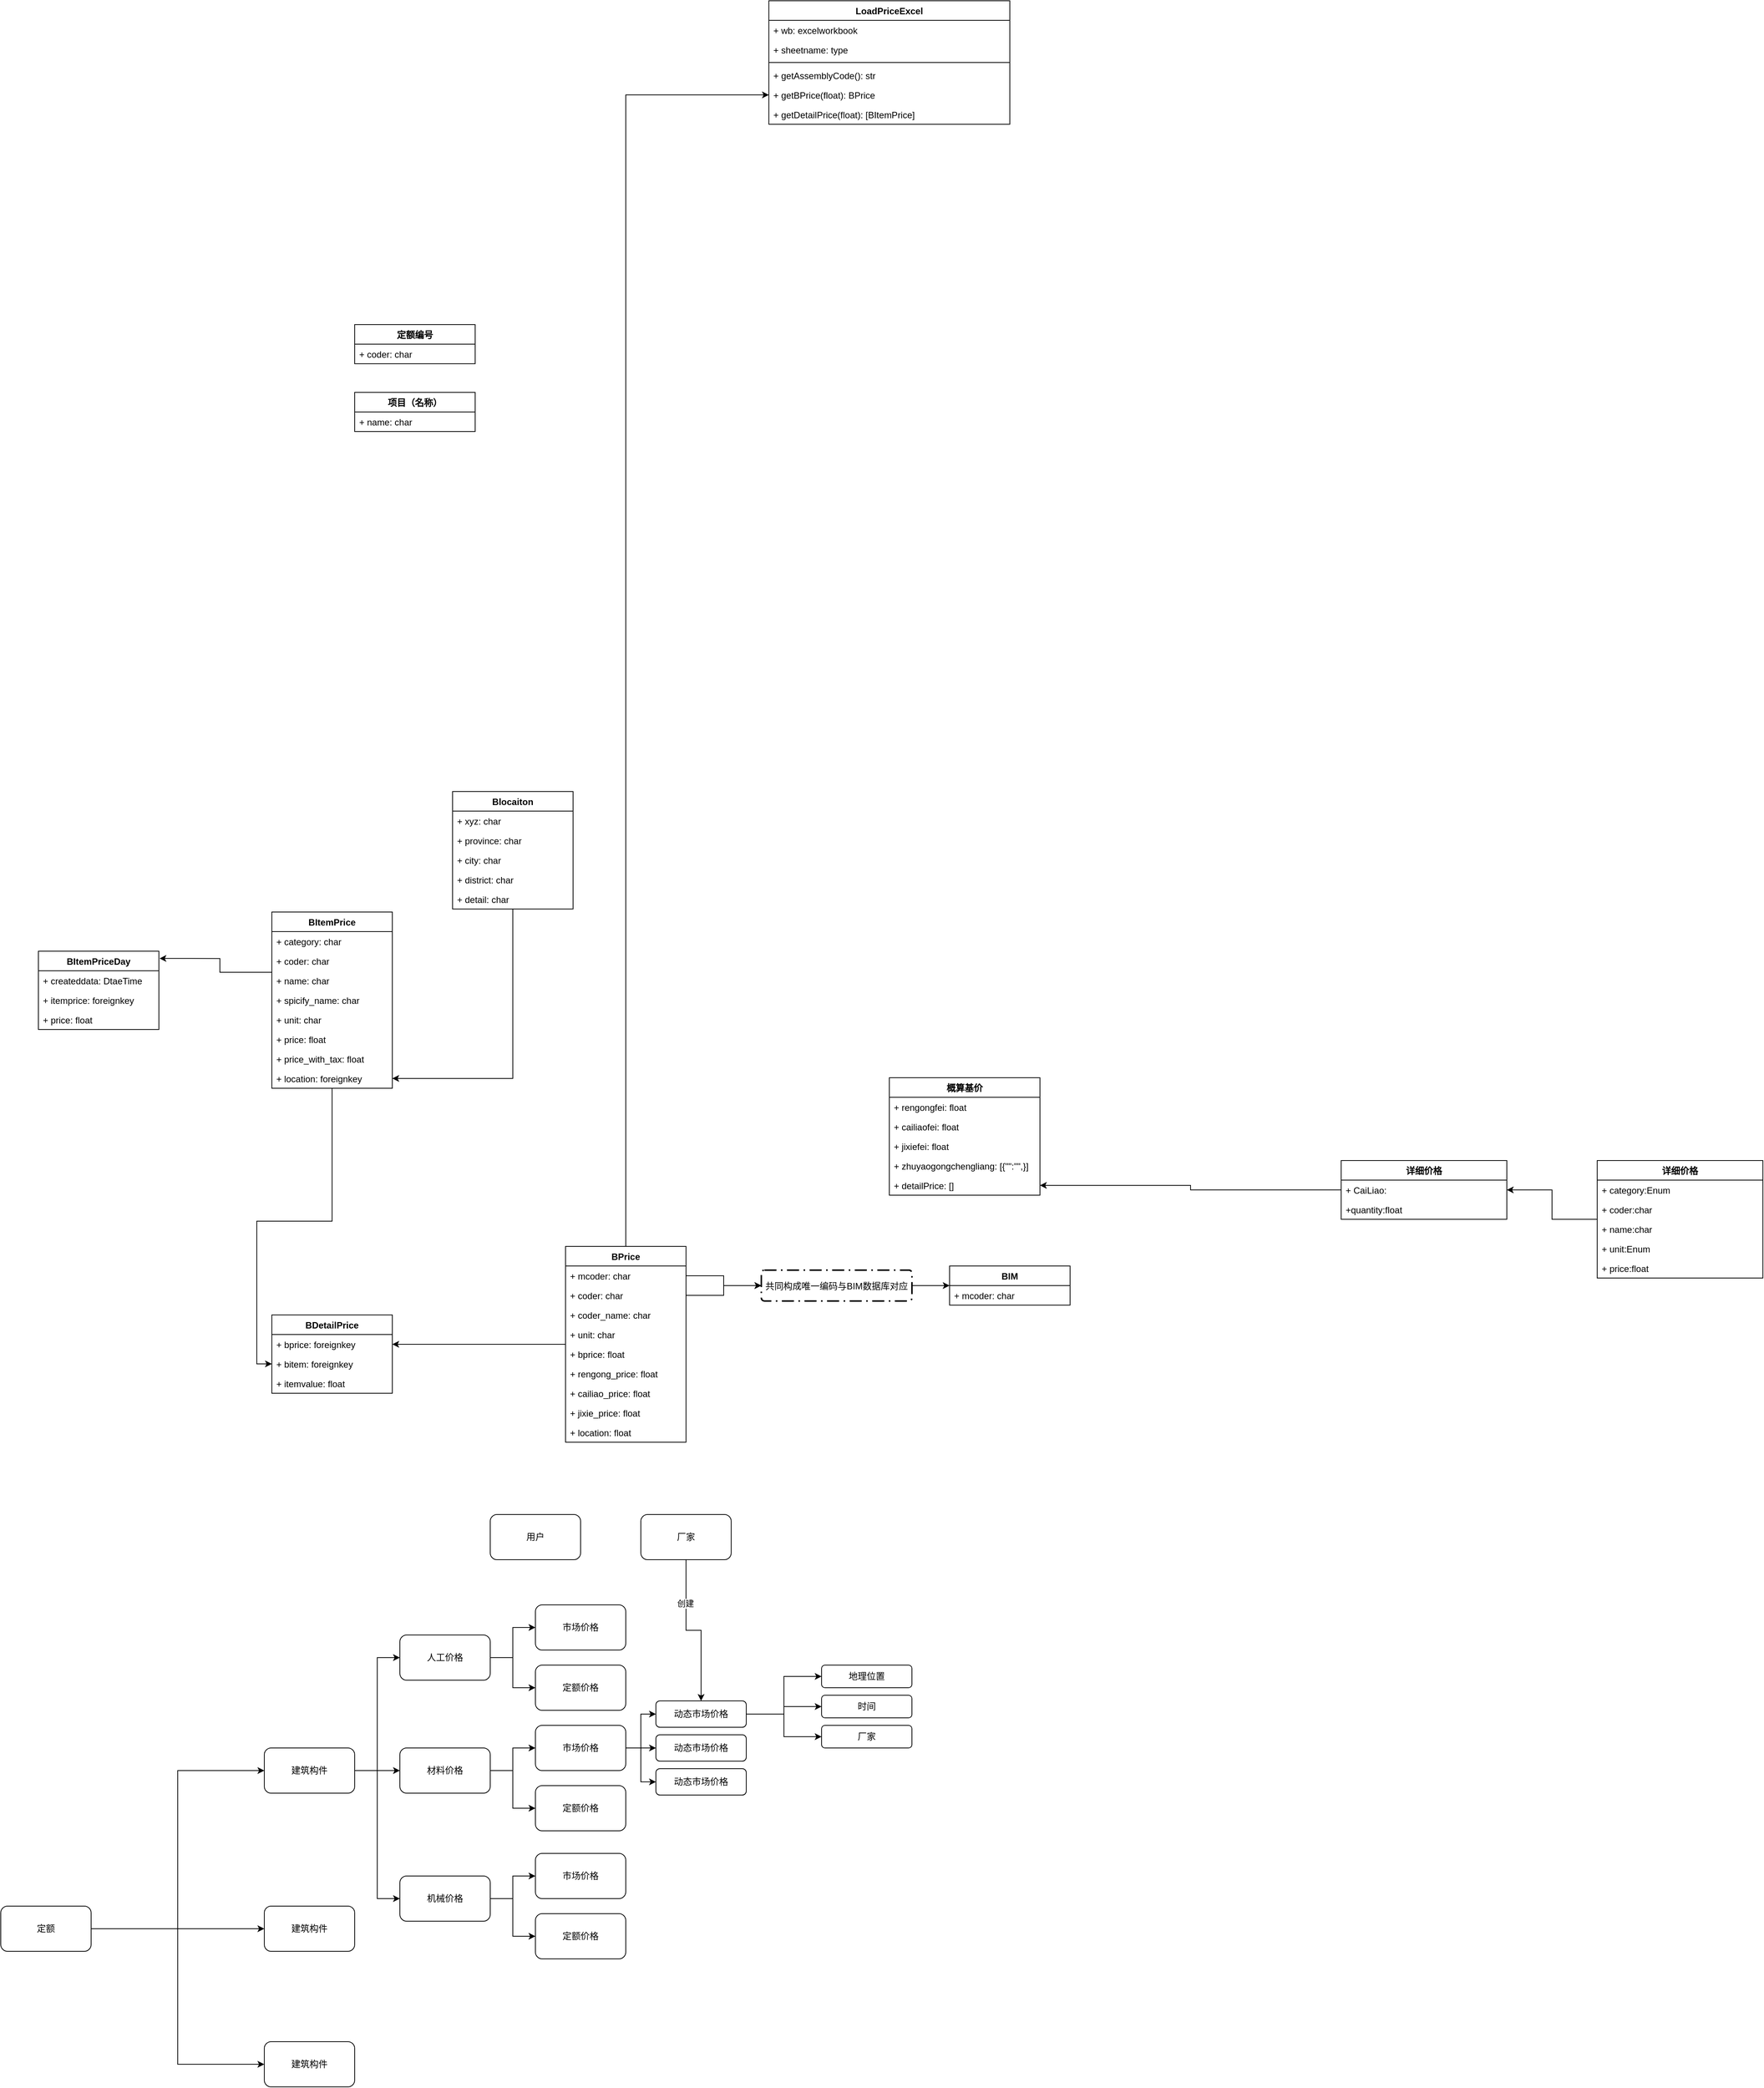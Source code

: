 <mxfile version="14.0.1" type="github">
  <diagram id="WTNj_Hdq__7ke6nhJa1Y" name="Page-1">
    <mxGraphModel dx="2489" dy="1963" grid="1" gridSize="10" guides="1" tooltips="1" connect="1" arrows="1" fold="1" page="1" pageScale="1" pageWidth="827" pageHeight="1169" math="0" shadow="0">
      <root>
        <mxCell id="0" />
        <mxCell id="1" parent="0" />
        <mxCell id="Dp4xrp-Sg3KwqESMtG_m-33" style="edgeStyle=orthogonalEdgeStyle;rounded=0;orthogonalLoop=1;jettySize=auto;html=1;" parent="1" source="Dp4xrp-Sg3KwqESMtG_m-1" target="Dp4xrp-Sg3KwqESMtG_m-27" edge="1">
          <mxGeometry relative="1" as="geometry" />
        </mxCell>
        <mxCell id="Dp4xrp-Sg3KwqESMtG_m-1" value="Blocaiton" style="swimlane;fontStyle=1;align=center;verticalAlign=top;childLayout=stackLayout;horizontal=1;startSize=26;horizontalStack=0;resizeParent=1;resizeParentMax=0;resizeLast=0;collapsible=1;marginBottom=0;" parent="1" vertex="1">
          <mxGeometry x="290" y="320" width="160" height="156" as="geometry" />
        </mxCell>
        <mxCell id="Dp4xrp-Sg3KwqESMtG_m-2" value="+ xyz: char" style="text;strokeColor=none;fillColor=none;align=left;verticalAlign=top;spacingLeft=4;spacingRight=4;overflow=hidden;rotatable=0;points=[[0,0.5],[1,0.5]];portConstraint=eastwest;" parent="Dp4xrp-Sg3KwqESMtG_m-1" vertex="1">
          <mxGeometry y="26" width="160" height="26" as="geometry" />
        </mxCell>
        <mxCell id="Dp4xrp-Sg3KwqESMtG_m-46" value="+ province: char" style="text;strokeColor=none;fillColor=none;align=left;verticalAlign=top;spacingLeft=4;spacingRight=4;overflow=hidden;rotatable=0;points=[[0,0.5],[1,0.5]];portConstraint=eastwest;" parent="Dp4xrp-Sg3KwqESMtG_m-1" vertex="1">
          <mxGeometry y="52" width="160" height="26" as="geometry" />
        </mxCell>
        <mxCell id="Dp4xrp-Sg3KwqESMtG_m-47" value="+ city: char" style="text;strokeColor=none;fillColor=none;align=left;verticalAlign=top;spacingLeft=4;spacingRight=4;overflow=hidden;rotatable=0;points=[[0,0.5],[1,0.5]];portConstraint=eastwest;" parent="Dp4xrp-Sg3KwqESMtG_m-1" vertex="1">
          <mxGeometry y="78" width="160" height="26" as="geometry" />
        </mxCell>
        <mxCell id="Dp4xrp-Sg3KwqESMtG_m-48" value="+ district: char" style="text;strokeColor=none;fillColor=none;align=left;verticalAlign=top;spacingLeft=4;spacingRight=4;overflow=hidden;rotatable=0;points=[[0,0.5],[1,0.5]];portConstraint=eastwest;" parent="Dp4xrp-Sg3KwqESMtG_m-1" vertex="1">
          <mxGeometry y="104" width="160" height="26" as="geometry" />
        </mxCell>
        <mxCell id="Dp4xrp-Sg3KwqESMtG_m-49" value="+ detail: char" style="text;strokeColor=none;fillColor=none;align=left;verticalAlign=top;spacingLeft=4;spacingRight=4;overflow=hidden;rotatable=0;points=[[0,0.5],[1,0.5]];portConstraint=eastwest;" parent="Dp4xrp-Sg3KwqESMtG_m-1" vertex="1">
          <mxGeometry y="130" width="160" height="26" as="geometry" />
        </mxCell>
        <mxCell id="Dp4xrp-Sg3KwqESMtG_m-32" style="edgeStyle=orthogonalEdgeStyle;rounded=0;orthogonalLoop=1;jettySize=auto;html=1;entryX=1.005;entryY=0.093;entryDx=0;entryDy=0;entryPerimeter=0;" parent="1" source="Dp4xrp-Sg3KwqESMtG_m-5" target="Dp4xrp-Sg3KwqESMtG_m-9" edge="1">
          <mxGeometry relative="1" as="geometry">
            <Array as="points">
              <mxPoint x="-19" y="560" />
            </Array>
          </mxGeometry>
        </mxCell>
        <mxCell id="Dp4xrp-Sg3KwqESMtG_m-5" value="BItemPrice" style="swimlane;fontStyle=1;align=center;verticalAlign=top;childLayout=stackLayout;horizontal=1;startSize=26;horizontalStack=0;resizeParent=1;resizeParentMax=0;resizeLast=0;collapsible=1;marginBottom=0;" parent="1" vertex="1">
          <mxGeometry x="50" y="480" width="160" height="234" as="geometry" />
        </mxCell>
        <mxCell id="Dp4xrp-Sg3KwqESMtG_m-6" value="+ category: char" style="text;strokeColor=none;fillColor=none;align=left;verticalAlign=top;spacingLeft=4;spacingRight=4;overflow=hidden;rotatable=0;points=[[0,0.5],[1,0.5]];portConstraint=eastwest;" parent="Dp4xrp-Sg3KwqESMtG_m-5" vertex="1">
          <mxGeometry y="26" width="160" height="26" as="geometry" />
        </mxCell>
        <mxCell id="Dp4xrp-Sg3KwqESMtG_m-21" value="+ coder: char" style="text;strokeColor=none;fillColor=none;align=left;verticalAlign=top;spacingLeft=4;spacingRight=4;overflow=hidden;rotatable=0;points=[[0,0.5],[1,0.5]];portConstraint=eastwest;" parent="Dp4xrp-Sg3KwqESMtG_m-5" vertex="1">
          <mxGeometry y="52" width="160" height="26" as="geometry" />
        </mxCell>
        <mxCell id="Dp4xrp-Sg3KwqESMtG_m-22" value="+ name: char" style="text;strokeColor=none;fillColor=none;align=left;verticalAlign=top;spacingLeft=4;spacingRight=4;overflow=hidden;rotatable=0;points=[[0,0.5],[1,0.5]];portConstraint=eastwest;" parent="Dp4xrp-Sg3KwqESMtG_m-5" vertex="1">
          <mxGeometry y="78" width="160" height="26" as="geometry" />
        </mxCell>
        <mxCell id="Dp4xrp-Sg3KwqESMtG_m-23" value="+ spicify_name: char" style="text;strokeColor=none;fillColor=none;align=left;verticalAlign=top;spacingLeft=4;spacingRight=4;overflow=hidden;rotatable=0;points=[[0,0.5],[1,0.5]];portConstraint=eastwest;" parent="Dp4xrp-Sg3KwqESMtG_m-5" vertex="1">
          <mxGeometry y="104" width="160" height="26" as="geometry" />
        </mxCell>
        <mxCell id="Dp4xrp-Sg3KwqESMtG_m-25" value="+ unit: char" style="text;strokeColor=none;fillColor=none;align=left;verticalAlign=top;spacingLeft=4;spacingRight=4;overflow=hidden;rotatable=0;points=[[0,0.5],[1,0.5]];portConstraint=eastwest;" parent="Dp4xrp-Sg3KwqESMtG_m-5" vertex="1">
          <mxGeometry y="130" width="160" height="26" as="geometry" />
        </mxCell>
        <mxCell id="Dp4xrp-Sg3KwqESMtG_m-24" value="+ price: float" style="text;strokeColor=none;fillColor=none;align=left;verticalAlign=top;spacingLeft=4;spacingRight=4;overflow=hidden;rotatable=0;points=[[0,0.5],[1,0.5]];portConstraint=eastwest;" parent="Dp4xrp-Sg3KwqESMtG_m-5" vertex="1">
          <mxGeometry y="156" width="160" height="26" as="geometry" />
        </mxCell>
        <mxCell id="Dp4xrp-Sg3KwqESMtG_m-26" value="+ price_with_tax: float" style="text;strokeColor=none;fillColor=none;align=left;verticalAlign=top;spacingLeft=4;spacingRight=4;overflow=hidden;rotatable=0;points=[[0,0.5],[1,0.5]];portConstraint=eastwest;" parent="Dp4xrp-Sg3KwqESMtG_m-5" vertex="1">
          <mxGeometry y="182" width="160" height="26" as="geometry" />
        </mxCell>
        <mxCell id="Dp4xrp-Sg3KwqESMtG_m-27" value="+ location: foreignkey" style="text;strokeColor=none;fillColor=none;align=left;verticalAlign=top;spacingLeft=4;spacingRight=4;overflow=hidden;rotatable=0;points=[[0,0.5],[1,0.5]];portConstraint=eastwest;" parent="Dp4xrp-Sg3KwqESMtG_m-5" vertex="1">
          <mxGeometry y="208" width="160" height="26" as="geometry" />
        </mxCell>
        <mxCell id="Dp4xrp-Sg3KwqESMtG_m-45" style="edgeStyle=orthogonalEdgeStyle;rounded=0;orthogonalLoop=1;jettySize=auto;html=1;entryX=0;entryY=0.5;entryDx=0;entryDy=0;" parent="1" source="Dp4xrp-Sg3KwqESMtG_m-5" target="Dp4xrp-Sg3KwqESMtG_m-42" edge="1">
          <mxGeometry relative="1" as="geometry" />
        </mxCell>
        <mxCell id="Dp4xrp-Sg3KwqESMtG_m-9" value="BItemPriceDay" style="swimlane;fontStyle=1;align=center;verticalAlign=top;childLayout=stackLayout;horizontal=1;startSize=26;horizontalStack=0;resizeParent=1;resizeParentMax=0;resizeLast=0;collapsible=1;marginBottom=0;" parent="1" vertex="1">
          <mxGeometry x="-260" y="532" width="160" height="104" as="geometry" />
        </mxCell>
        <mxCell id="Dp4xrp-Sg3KwqESMtG_m-10" value="+ createddata: DtaeTime" style="text;strokeColor=none;fillColor=none;align=left;verticalAlign=top;spacingLeft=4;spacingRight=4;overflow=hidden;rotatable=0;points=[[0,0.5],[1,0.5]];portConstraint=eastwest;" parent="Dp4xrp-Sg3KwqESMtG_m-9" vertex="1">
          <mxGeometry y="26" width="160" height="26" as="geometry" />
        </mxCell>
        <mxCell id="Dp4xrp-Sg3KwqESMtG_m-29" value="+ itemprice: foreignkey" style="text;strokeColor=none;fillColor=none;align=left;verticalAlign=top;spacingLeft=4;spacingRight=4;overflow=hidden;rotatable=0;points=[[0,0.5],[1,0.5]];portConstraint=eastwest;" parent="Dp4xrp-Sg3KwqESMtG_m-9" vertex="1">
          <mxGeometry y="52" width="160" height="26" as="geometry" />
        </mxCell>
        <mxCell id="Dp4xrp-Sg3KwqESMtG_m-30" value="+ price: float" style="text;strokeColor=none;fillColor=none;align=left;verticalAlign=top;spacingLeft=4;spacingRight=4;overflow=hidden;rotatable=0;points=[[0,0.5],[1,0.5]];portConstraint=eastwest;" parent="Dp4xrp-Sg3KwqESMtG_m-9" vertex="1">
          <mxGeometry y="78" width="160" height="26" as="geometry" />
        </mxCell>
        <mxCell id="Dp4xrp-Sg3KwqESMtG_m-44" style="edgeStyle=orthogonalEdgeStyle;rounded=0;orthogonalLoop=1;jettySize=auto;html=1;" parent="1" source="Dp4xrp-Sg3KwqESMtG_m-13" target="Dp4xrp-Sg3KwqESMtG_m-18" edge="1">
          <mxGeometry relative="1" as="geometry" />
        </mxCell>
        <mxCell id="pPEg_2pXuWcgZLbR4N1h-12" style="edgeStyle=orthogonalEdgeStyle;rounded=0;orthogonalLoop=1;jettySize=auto;html=1;" parent="1" source="Dp4xrp-Sg3KwqESMtG_m-13" target="pPEg_2pXuWcgZLbR4N1h-11" edge="1">
          <mxGeometry relative="1" as="geometry" />
        </mxCell>
        <mxCell id="Dp4xrp-Sg3KwqESMtG_m-13" value="BPrice" style="swimlane;fontStyle=1;align=center;verticalAlign=top;childLayout=stackLayout;horizontal=1;startSize=26;horizontalStack=0;resizeParent=1;resizeParentMax=0;resizeLast=0;collapsible=1;marginBottom=0;" parent="1" vertex="1">
          <mxGeometry x="440" y="924" width="160" height="260" as="geometry" />
        </mxCell>
        <mxCell id="Dp4xrp-Sg3KwqESMtG_m-14" value="+ mcoder: char" style="text;strokeColor=none;fillColor=none;align=left;verticalAlign=top;spacingLeft=4;spacingRight=4;overflow=hidden;rotatable=0;points=[[0,0.5],[1,0.5]];portConstraint=eastwest;" parent="Dp4xrp-Sg3KwqESMtG_m-13" vertex="1">
          <mxGeometry y="26" width="160" height="26" as="geometry" />
        </mxCell>
        <mxCell id="Dp4xrp-Sg3KwqESMtG_m-34" value="+ coder: char" style="text;strokeColor=none;fillColor=none;align=left;verticalAlign=top;spacingLeft=4;spacingRight=4;overflow=hidden;rotatable=0;points=[[0,0.5],[1,0.5]];portConstraint=eastwest;" parent="Dp4xrp-Sg3KwqESMtG_m-13" vertex="1">
          <mxGeometry y="52" width="160" height="26" as="geometry" />
        </mxCell>
        <mxCell id="Dp4xrp-Sg3KwqESMtG_m-35" value="+ coder_name: char" style="text;strokeColor=none;fillColor=none;align=left;verticalAlign=top;spacingLeft=4;spacingRight=4;overflow=hidden;rotatable=0;points=[[0,0.5],[1,0.5]];portConstraint=eastwest;" parent="Dp4xrp-Sg3KwqESMtG_m-13" vertex="1">
          <mxGeometry y="78" width="160" height="26" as="geometry" />
        </mxCell>
        <mxCell id="Dp4xrp-Sg3KwqESMtG_m-36" value="+ unit: char" style="text;strokeColor=none;fillColor=none;align=left;verticalAlign=top;spacingLeft=4;spacingRight=4;overflow=hidden;rotatable=0;points=[[0,0.5],[1,0.5]];portConstraint=eastwest;" parent="Dp4xrp-Sg3KwqESMtG_m-13" vertex="1">
          <mxGeometry y="104" width="160" height="26" as="geometry" />
        </mxCell>
        <mxCell id="Dp4xrp-Sg3KwqESMtG_m-37" value="+ bprice: float" style="text;strokeColor=none;fillColor=none;align=left;verticalAlign=top;spacingLeft=4;spacingRight=4;overflow=hidden;rotatable=0;points=[[0,0.5],[1,0.5]];portConstraint=eastwest;" parent="Dp4xrp-Sg3KwqESMtG_m-13" vertex="1">
          <mxGeometry y="130" width="160" height="26" as="geometry" />
        </mxCell>
        <mxCell id="Dp4xrp-Sg3KwqESMtG_m-38" value="+ rengong_price: float" style="text;strokeColor=none;fillColor=none;align=left;verticalAlign=top;spacingLeft=4;spacingRight=4;overflow=hidden;rotatable=0;points=[[0,0.5],[1,0.5]];portConstraint=eastwest;" parent="Dp4xrp-Sg3KwqESMtG_m-13" vertex="1">
          <mxGeometry y="156" width="160" height="26" as="geometry" />
        </mxCell>
        <mxCell id="Dp4xrp-Sg3KwqESMtG_m-39" value="+ cailiao_price: float" style="text;strokeColor=none;fillColor=none;align=left;verticalAlign=top;spacingLeft=4;spacingRight=4;overflow=hidden;rotatable=0;points=[[0,0.5],[1,0.5]];portConstraint=eastwest;" parent="Dp4xrp-Sg3KwqESMtG_m-13" vertex="1">
          <mxGeometry y="182" width="160" height="26" as="geometry" />
        </mxCell>
        <mxCell id="Dp4xrp-Sg3KwqESMtG_m-40" value="+ jixie_price: float" style="text;strokeColor=none;fillColor=none;align=left;verticalAlign=top;spacingLeft=4;spacingRight=4;overflow=hidden;rotatable=0;points=[[0,0.5],[1,0.5]];portConstraint=eastwest;" parent="Dp4xrp-Sg3KwqESMtG_m-13" vertex="1">
          <mxGeometry y="208" width="160" height="26" as="geometry" />
        </mxCell>
        <mxCell id="Dp4xrp-Sg3KwqESMtG_m-41" value="+ location: float" style="text;strokeColor=none;fillColor=none;align=left;verticalAlign=top;spacingLeft=4;spacingRight=4;overflow=hidden;rotatable=0;points=[[0,0.5],[1,0.5]];portConstraint=eastwest;" parent="Dp4xrp-Sg3KwqESMtG_m-13" vertex="1">
          <mxGeometry y="234" width="160" height="26" as="geometry" />
        </mxCell>
        <mxCell id="Dp4xrp-Sg3KwqESMtG_m-17" value="BDetailPrice" style="swimlane;fontStyle=1;align=center;verticalAlign=top;childLayout=stackLayout;horizontal=1;startSize=26;horizontalStack=0;resizeParent=1;resizeParentMax=0;resizeLast=0;collapsible=1;marginBottom=0;" parent="1" vertex="1">
          <mxGeometry x="50" y="1015" width="160" height="104" as="geometry" />
        </mxCell>
        <mxCell id="Dp4xrp-Sg3KwqESMtG_m-18" value="+ bprice: foreignkey" style="text;strokeColor=none;fillColor=none;align=left;verticalAlign=top;spacingLeft=4;spacingRight=4;overflow=hidden;rotatable=0;points=[[0,0.5],[1,0.5]];portConstraint=eastwest;" parent="Dp4xrp-Sg3KwqESMtG_m-17" vertex="1">
          <mxGeometry y="26" width="160" height="26" as="geometry" />
        </mxCell>
        <mxCell id="Dp4xrp-Sg3KwqESMtG_m-42" value="+ bitem: foreignkey" style="text;strokeColor=none;fillColor=none;align=left;verticalAlign=top;spacingLeft=4;spacingRight=4;overflow=hidden;rotatable=0;points=[[0,0.5],[1,0.5]];portConstraint=eastwest;" parent="Dp4xrp-Sg3KwqESMtG_m-17" vertex="1">
          <mxGeometry y="52" width="160" height="26" as="geometry" />
        </mxCell>
        <mxCell id="Dp4xrp-Sg3KwqESMtG_m-43" value="+ itemvalue: float" style="text;strokeColor=none;fillColor=none;align=left;verticalAlign=top;spacingLeft=4;spacingRight=4;overflow=hidden;rotatable=0;points=[[0,0.5],[1,0.5]];portConstraint=eastwest;" parent="Dp4xrp-Sg3KwqESMtG_m-17" vertex="1">
          <mxGeometry y="78" width="160" height="26" as="geometry" />
        </mxCell>
        <mxCell id="Dp4xrp-Sg3KwqESMtG_m-63" style="edgeStyle=orthogonalEdgeStyle;rounded=0;orthogonalLoop=1;jettySize=auto;html=1;" parent="1" source="Dp4xrp-Sg3KwqESMtG_m-50" target="Dp4xrp-Sg3KwqESMtG_m-53" edge="1">
          <mxGeometry relative="1" as="geometry" />
        </mxCell>
        <mxCell id="Dp4xrp-Sg3KwqESMtG_m-50" value="共同构成唯一编码与BIM数据库对应" style="rounded=1;arcSize=10;dashed=1;strokeColor=#000000;fillColor=none;gradientColor=none;dashPattern=8 3 1 3;strokeWidth=2;" parent="1" vertex="1">
          <mxGeometry x="700" y="955.5" width="200" height="41" as="geometry" />
        </mxCell>
        <mxCell id="Dp4xrp-Sg3KwqESMtG_m-51" style="edgeStyle=orthogonalEdgeStyle;rounded=0;orthogonalLoop=1;jettySize=auto;html=1;entryX=0;entryY=0.5;entryDx=0;entryDy=0;" parent="1" source="Dp4xrp-Sg3KwqESMtG_m-34" target="Dp4xrp-Sg3KwqESMtG_m-50" edge="1">
          <mxGeometry relative="1" as="geometry" />
        </mxCell>
        <mxCell id="Dp4xrp-Sg3KwqESMtG_m-52" style="edgeStyle=orthogonalEdgeStyle;rounded=0;orthogonalLoop=1;jettySize=auto;html=1;entryX=0;entryY=0.5;entryDx=0;entryDy=0;" parent="1" source="Dp4xrp-Sg3KwqESMtG_m-14" target="Dp4xrp-Sg3KwqESMtG_m-50" edge="1">
          <mxGeometry relative="1" as="geometry" />
        </mxCell>
        <mxCell id="Dp4xrp-Sg3KwqESMtG_m-53" value="BIM" style="swimlane;fontStyle=1;align=center;verticalAlign=top;childLayout=stackLayout;horizontal=1;startSize=26;horizontalStack=0;resizeParent=1;resizeParentMax=0;resizeLast=0;collapsible=1;marginBottom=0;" parent="1" vertex="1">
          <mxGeometry x="950" y="950" width="160" height="52" as="geometry" />
        </mxCell>
        <mxCell id="Dp4xrp-Sg3KwqESMtG_m-54" value="+ mcoder: char" style="text;strokeColor=none;fillColor=none;align=left;verticalAlign=top;spacingLeft=4;spacingRight=4;overflow=hidden;rotatable=0;points=[[0,0.5],[1,0.5]];portConstraint=eastwest;" parent="Dp4xrp-Sg3KwqESMtG_m-53" vertex="1">
          <mxGeometry y="26" width="160" height="26" as="geometry" />
        </mxCell>
        <mxCell id="Dp4xrp-Sg3KwqESMtG_m-64" value="定额编号" style="swimlane;fontStyle=1;align=center;verticalAlign=top;childLayout=stackLayout;horizontal=1;startSize=26;horizontalStack=0;resizeParent=1;resizeParentMax=0;resizeLast=0;collapsible=1;marginBottom=0;" parent="1" vertex="1">
          <mxGeometry x="160" y="-300" width="160" height="52" as="geometry" />
        </mxCell>
        <mxCell id="Dp4xrp-Sg3KwqESMtG_m-65" value="+ coder: char" style="text;strokeColor=none;fillColor=none;align=left;verticalAlign=top;spacingLeft=4;spacingRight=4;overflow=hidden;rotatable=0;points=[[0,0.5],[1,0.5]];portConstraint=eastwest;" parent="Dp4xrp-Sg3KwqESMtG_m-64" vertex="1">
          <mxGeometry y="26" width="160" height="26" as="geometry" />
        </mxCell>
        <mxCell id="Dp4xrp-Sg3KwqESMtG_m-70" value="项目（名称）" style="swimlane;fontStyle=1;align=center;verticalAlign=top;childLayout=stackLayout;horizontal=1;startSize=26;horizontalStack=0;resizeParent=1;resizeParentMax=0;resizeLast=0;collapsible=1;marginBottom=0;" parent="1" vertex="1">
          <mxGeometry x="160" y="-210" width="160" height="52" as="geometry" />
        </mxCell>
        <mxCell id="Dp4xrp-Sg3KwqESMtG_m-71" value="+ name: char" style="text;strokeColor=none;fillColor=none;align=left;verticalAlign=top;spacingLeft=4;spacingRight=4;overflow=hidden;rotatable=0;points=[[0,0.5],[1,0.5]];portConstraint=eastwest;" parent="Dp4xrp-Sg3KwqESMtG_m-70" vertex="1">
          <mxGeometry y="26" width="160" height="26" as="geometry" />
        </mxCell>
        <mxCell id="Dp4xrp-Sg3KwqESMtG_m-72" value="概算基价" style="swimlane;fontStyle=1;align=center;verticalAlign=top;childLayout=stackLayout;horizontal=1;startSize=26;horizontalStack=0;resizeParent=1;resizeParentMax=0;resizeLast=0;collapsible=1;marginBottom=0;" parent="1" vertex="1">
          <mxGeometry x="870" y="700" width="200" height="156" as="geometry" />
        </mxCell>
        <mxCell id="Dp4xrp-Sg3KwqESMtG_m-73" value="+ rengongfei: float" style="text;strokeColor=none;fillColor=none;align=left;verticalAlign=top;spacingLeft=4;spacingRight=4;overflow=hidden;rotatable=0;points=[[0,0.5],[1,0.5]];portConstraint=eastwest;" parent="Dp4xrp-Sg3KwqESMtG_m-72" vertex="1">
          <mxGeometry y="26" width="200" height="26" as="geometry" />
        </mxCell>
        <mxCell id="Dp4xrp-Sg3KwqESMtG_m-74" value="+ cailiaofei: float" style="text;strokeColor=none;fillColor=none;align=left;verticalAlign=top;spacingLeft=4;spacingRight=4;overflow=hidden;rotatable=0;points=[[0,0.5],[1,0.5]];portConstraint=eastwest;" parent="Dp4xrp-Sg3KwqESMtG_m-72" vertex="1">
          <mxGeometry y="52" width="200" height="26" as="geometry" />
        </mxCell>
        <mxCell id="Dp4xrp-Sg3KwqESMtG_m-75" value="+ jixiefei: float" style="text;strokeColor=none;fillColor=none;align=left;verticalAlign=top;spacingLeft=4;spacingRight=4;overflow=hidden;rotatable=0;points=[[0,0.5],[1,0.5]];portConstraint=eastwest;" parent="Dp4xrp-Sg3KwqESMtG_m-72" vertex="1">
          <mxGeometry y="78" width="200" height="26" as="geometry" />
        </mxCell>
        <mxCell id="Dp4xrp-Sg3KwqESMtG_m-83" value="+ zhuyaogongchengliang: [{&quot;&quot;:&quot;&quot;,}]" style="text;strokeColor=none;fillColor=none;align=left;verticalAlign=top;spacingLeft=4;spacingRight=4;overflow=hidden;rotatable=0;points=[[0,0.5],[1,0.5]];portConstraint=eastwest;" parent="Dp4xrp-Sg3KwqESMtG_m-72" vertex="1">
          <mxGeometry y="104" width="200" height="26" as="geometry" />
        </mxCell>
        <mxCell id="Dp4xrp-Sg3KwqESMtG_m-85" value="+ detailPrice: []" style="text;strokeColor=none;fillColor=none;align=left;verticalAlign=top;spacingLeft=4;spacingRight=4;overflow=hidden;rotatable=0;points=[[0,0.5],[1,0.5]];portConstraint=eastwest;" parent="Dp4xrp-Sg3KwqESMtG_m-72" vertex="1">
          <mxGeometry y="130" width="200" height="26" as="geometry" />
        </mxCell>
        <mxCell id="Dp4xrp-Sg3KwqESMtG_m-89" style="edgeStyle=orthogonalEdgeStyle;rounded=0;orthogonalLoop=1;jettySize=auto;html=1;" parent="1" source="Dp4xrp-Sg3KwqESMtG_m-86" target="Dp4xrp-Sg3KwqESMtG_m-85" edge="1">
          <mxGeometry relative="1" as="geometry" />
        </mxCell>
        <mxCell id="Dp4xrp-Sg3KwqESMtG_m-86" value="详细价格" style="swimlane;fontStyle=1;align=center;verticalAlign=top;childLayout=stackLayout;horizontal=1;startSize=26;horizontalStack=0;resizeParent=1;resizeParentMax=0;resizeLast=0;collapsible=1;marginBottom=0;" parent="1" vertex="1">
          <mxGeometry x="1470" y="810" width="220" height="78" as="geometry" />
        </mxCell>
        <mxCell id="Dp4xrp-Sg3KwqESMtG_m-88" value="+ CaiLiao:" style="text;strokeColor=none;fillColor=none;align=left;verticalAlign=top;spacingLeft=4;spacingRight=4;overflow=hidden;rotatable=0;points=[[0,0.5],[1,0.5]];portConstraint=eastwest;" parent="Dp4xrp-Sg3KwqESMtG_m-86" vertex="1">
          <mxGeometry y="26" width="220" height="26" as="geometry" />
        </mxCell>
        <mxCell id="Dp4xrp-Sg3KwqESMtG_m-92" value="+quantity:float" style="text;strokeColor=none;fillColor=none;align=left;verticalAlign=top;spacingLeft=4;spacingRight=4;overflow=hidden;rotatable=0;points=[[0,0.5],[1,0.5]];portConstraint=eastwest;" parent="Dp4xrp-Sg3KwqESMtG_m-86" vertex="1">
          <mxGeometry y="52" width="220" height="26" as="geometry" />
        </mxCell>
        <mxCell id="Dp4xrp-Sg3KwqESMtG_m-99" style="edgeStyle=orthogonalEdgeStyle;rounded=0;orthogonalLoop=1;jettySize=auto;html=1;" parent="1" source="Dp4xrp-Sg3KwqESMtG_m-93" target="Dp4xrp-Sg3KwqESMtG_m-88" edge="1">
          <mxGeometry relative="1" as="geometry" />
        </mxCell>
        <mxCell id="Dp4xrp-Sg3KwqESMtG_m-93" value="详细价格" style="swimlane;fontStyle=1;align=center;verticalAlign=top;childLayout=stackLayout;horizontal=1;startSize=26;horizontalStack=0;resizeParent=1;resizeParentMax=0;resizeLast=0;collapsible=1;marginBottom=0;" parent="1" vertex="1">
          <mxGeometry x="1810" y="810" width="220" height="156" as="geometry" />
        </mxCell>
        <mxCell id="Dp4xrp-Sg3KwqESMtG_m-94" value="+ category:Enum" style="text;strokeColor=none;fillColor=none;align=left;verticalAlign=top;spacingLeft=4;spacingRight=4;overflow=hidden;rotatable=0;points=[[0,0.5],[1,0.5]];portConstraint=eastwest;" parent="Dp4xrp-Sg3KwqESMtG_m-93" vertex="1">
          <mxGeometry y="26" width="220" height="26" as="geometry" />
        </mxCell>
        <mxCell id="Dp4xrp-Sg3KwqESMtG_m-95" value="+ coder:char" style="text;strokeColor=none;fillColor=none;align=left;verticalAlign=top;spacingLeft=4;spacingRight=4;overflow=hidden;rotatable=0;points=[[0,0.5],[1,0.5]];portConstraint=eastwest;" parent="Dp4xrp-Sg3KwqESMtG_m-93" vertex="1">
          <mxGeometry y="52" width="220" height="26" as="geometry" />
        </mxCell>
        <mxCell id="Dp4xrp-Sg3KwqESMtG_m-96" value="+ name:char" style="text;strokeColor=none;fillColor=none;align=left;verticalAlign=top;spacingLeft=4;spacingRight=4;overflow=hidden;rotatable=0;points=[[0,0.5],[1,0.5]];portConstraint=eastwest;" parent="Dp4xrp-Sg3KwqESMtG_m-93" vertex="1">
          <mxGeometry y="78" width="220" height="26" as="geometry" />
        </mxCell>
        <mxCell id="Dp4xrp-Sg3KwqESMtG_m-97" value="+ unit:Enum" style="text;strokeColor=none;fillColor=none;align=left;verticalAlign=top;spacingLeft=4;spacingRight=4;overflow=hidden;rotatable=0;points=[[0,0.5],[1,0.5]];portConstraint=eastwest;" parent="Dp4xrp-Sg3KwqESMtG_m-93" vertex="1">
          <mxGeometry y="104" width="220" height="26" as="geometry" />
        </mxCell>
        <mxCell id="Dp4xrp-Sg3KwqESMtG_m-98" value="+ price:float" style="text;strokeColor=none;fillColor=none;align=left;verticalAlign=top;spacingLeft=4;spacingRight=4;overflow=hidden;rotatable=0;points=[[0,0.5],[1,0.5]];portConstraint=eastwest;" parent="Dp4xrp-Sg3KwqESMtG_m-93" vertex="1">
          <mxGeometry y="130" width="220" height="26" as="geometry" />
        </mxCell>
        <mxCell id="pPEg_2pXuWcgZLbR4N1h-7" value="LoadPriceExcel" style="swimlane;fontStyle=1;align=center;verticalAlign=top;childLayout=stackLayout;horizontal=1;startSize=26;horizontalStack=0;resizeParent=1;resizeParentMax=0;resizeLast=0;collapsible=1;marginBottom=0;" parent="1" vertex="1">
          <mxGeometry x="710" y="-730" width="320" height="164" as="geometry" />
        </mxCell>
        <mxCell id="pPEg_2pXuWcgZLbR4N1h-14" value="+ wb: excelworkbook" style="text;strokeColor=none;fillColor=none;align=left;verticalAlign=top;spacingLeft=4;spacingRight=4;overflow=hidden;rotatable=0;points=[[0,0.5],[1,0.5]];portConstraint=eastwest;" parent="pPEg_2pXuWcgZLbR4N1h-7" vertex="1">
          <mxGeometry y="26" width="320" height="26" as="geometry" />
        </mxCell>
        <mxCell id="pPEg_2pXuWcgZLbR4N1h-8" value="+ sheetname: type" style="text;strokeColor=none;fillColor=none;align=left;verticalAlign=top;spacingLeft=4;spacingRight=4;overflow=hidden;rotatable=0;points=[[0,0.5],[1,0.5]];portConstraint=eastwest;" parent="pPEg_2pXuWcgZLbR4N1h-7" vertex="1">
          <mxGeometry y="52" width="320" height="26" as="geometry" />
        </mxCell>
        <mxCell id="pPEg_2pXuWcgZLbR4N1h-9" value="" style="line;strokeWidth=1;fillColor=none;align=left;verticalAlign=middle;spacingTop=-1;spacingLeft=3;spacingRight=3;rotatable=0;labelPosition=right;points=[];portConstraint=eastwest;" parent="pPEg_2pXuWcgZLbR4N1h-7" vertex="1">
          <mxGeometry y="78" width="320" height="8" as="geometry" />
        </mxCell>
        <mxCell id="pPEg_2pXuWcgZLbR4N1h-10" value="+ getAssemblyCode(): str" style="text;strokeColor=none;fillColor=none;align=left;verticalAlign=top;spacingLeft=4;spacingRight=4;overflow=hidden;rotatable=0;points=[[0,0.5],[1,0.5]];portConstraint=eastwest;" parent="pPEg_2pXuWcgZLbR4N1h-7" vertex="1">
          <mxGeometry y="86" width="320" height="26" as="geometry" />
        </mxCell>
        <mxCell id="pPEg_2pXuWcgZLbR4N1h-11" value="+ getBPrice(float): BPrice" style="text;strokeColor=none;fillColor=none;align=left;verticalAlign=top;spacingLeft=4;spacingRight=4;overflow=hidden;rotatable=0;points=[[0,0.5],[1,0.5]];portConstraint=eastwest;" parent="pPEg_2pXuWcgZLbR4N1h-7" vertex="1">
          <mxGeometry y="112" width="320" height="26" as="geometry" />
        </mxCell>
        <mxCell id="pPEg_2pXuWcgZLbR4N1h-13" value="+ getDetailPrice(float): [BItemPrice]" style="text;strokeColor=none;fillColor=none;align=left;verticalAlign=top;spacingLeft=4;spacingRight=4;overflow=hidden;rotatable=0;points=[[0,0.5],[1,0.5]];portConstraint=eastwest;" parent="pPEg_2pXuWcgZLbR4N1h-7" vertex="1">
          <mxGeometry y="138" width="320" height="26" as="geometry" />
        </mxCell>
        <mxCell id="GQRF8PhWahuhVYAp_rSI-3" style="edgeStyle=orthogonalEdgeStyle;rounded=0;orthogonalLoop=1;jettySize=auto;html=1;entryX=0;entryY=0.5;entryDx=0;entryDy=0;" edge="1" parent="1" source="GQRF8PhWahuhVYAp_rSI-1" target="GQRF8PhWahuhVYAp_rSI-2">
          <mxGeometry relative="1" as="geometry" />
        </mxCell>
        <mxCell id="GQRF8PhWahuhVYAp_rSI-5" style="edgeStyle=orthogonalEdgeStyle;rounded=0;orthogonalLoop=1;jettySize=auto;html=1;" edge="1" parent="1" source="GQRF8PhWahuhVYAp_rSI-1" target="GQRF8PhWahuhVYAp_rSI-4">
          <mxGeometry relative="1" as="geometry" />
        </mxCell>
        <mxCell id="GQRF8PhWahuhVYAp_rSI-7" style="edgeStyle=orthogonalEdgeStyle;rounded=0;orthogonalLoop=1;jettySize=auto;html=1;entryX=0;entryY=0.5;entryDx=0;entryDy=0;" edge="1" parent="1" source="GQRF8PhWahuhVYAp_rSI-1" target="GQRF8PhWahuhVYAp_rSI-6">
          <mxGeometry relative="1" as="geometry" />
        </mxCell>
        <mxCell id="GQRF8PhWahuhVYAp_rSI-1" value="定额" style="rounded=1;whiteSpace=wrap;html=1;" vertex="1" parent="1">
          <mxGeometry x="-310" y="1800" width="120" height="60" as="geometry" />
        </mxCell>
        <mxCell id="GQRF8PhWahuhVYAp_rSI-11" style="edgeStyle=orthogonalEdgeStyle;rounded=0;orthogonalLoop=1;jettySize=auto;html=1;entryX=0;entryY=0.5;entryDx=0;entryDy=0;" edge="1" parent="1" source="GQRF8PhWahuhVYAp_rSI-2" target="GQRF8PhWahuhVYAp_rSI-8">
          <mxGeometry relative="1" as="geometry" />
        </mxCell>
        <mxCell id="GQRF8PhWahuhVYAp_rSI-12" style="edgeStyle=orthogonalEdgeStyle;rounded=0;orthogonalLoop=1;jettySize=auto;html=1;" edge="1" parent="1" source="GQRF8PhWahuhVYAp_rSI-2" target="GQRF8PhWahuhVYAp_rSI-9">
          <mxGeometry relative="1" as="geometry" />
        </mxCell>
        <mxCell id="GQRF8PhWahuhVYAp_rSI-13" style="edgeStyle=orthogonalEdgeStyle;rounded=0;orthogonalLoop=1;jettySize=auto;html=1;entryX=0;entryY=0.5;entryDx=0;entryDy=0;" edge="1" parent="1" source="GQRF8PhWahuhVYAp_rSI-2" target="GQRF8PhWahuhVYAp_rSI-10">
          <mxGeometry relative="1" as="geometry" />
        </mxCell>
        <mxCell id="GQRF8PhWahuhVYAp_rSI-2" value="建筑构件" style="rounded=1;whiteSpace=wrap;html=1;" vertex="1" parent="1">
          <mxGeometry x="40" y="1590" width="120" height="60" as="geometry" />
        </mxCell>
        <mxCell id="GQRF8PhWahuhVYAp_rSI-4" value="建筑构件" style="rounded=1;whiteSpace=wrap;html=1;" vertex="1" parent="1">
          <mxGeometry x="40" y="1800" width="120" height="60" as="geometry" />
        </mxCell>
        <mxCell id="GQRF8PhWahuhVYAp_rSI-6" value="建筑构件" style="rounded=1;whiteSpace=wrap;html=1;" vertex="1" parent="1">
          <mxGeometry x="40" y="1980" width="120" height="60" as="geometry" />
        </mxCell>
        <mxCell id="GQRF8PhWahuhVYAp_rSI-20" style="edgeStyle=orthogonalEdgeStyle;rounded=0;orthogonalLoop=1;jettySize=auto;html=1;" edge="1" parent="1" source="GQRF8PhWahuhVYAp_rSI-8" target="GQRF8PhWahuhVYAp_rSI-19">
          <mxGeometry relative="1" as="geometry" />
        </mxCell>
        <mxCell id="GQRF8PhWahuhVYAp_rSI-21" style="edgeStyle=orthogonalEdgeStyle;rounded=0;orthogonalLoop=1;jettySize=auto;html=1;" edge="1" parent="1" source="GQRF8PhWahuhVYAp_rSI-8" target="GQRF8PhWahuhVYAp_rSI-18">
          <mxGeometry relative="1" as="geometry" />
        </mxCell>
        <mxCell id="GQRF8PhWahuhVYAp_rSI-8" value="人工价格" style="rounded=1;whiteSpace=wrap;html=1;" vertex="1" parent="1">
          <mxGeometry x="220" y="1440" width="120" height="60" as="geometry" />
        </mxCell>
        <mxCell id="GQRF8PhWahuhVYAp_rSI-16" style="edgeStyle=orthogonalEdgeStyle;rounded=0;orthogonalLoop=1;jettySize=auto;html=1;entryX=0;entryY=0.5;entryDx=0;entryDy=0;" edge="1" parent="1" source="GQRF8PhWahuhVYAp_rSI-9" target="GQRF8PhWahuhVYAp_rSI-14">
          <mxGeometry relative="1" as="geometry" />
        </mxCell>
        <mxCell id="GQRF8PhWahuhVYAp_rSI-17" style="edgeStyle=orthogonalEdgeStyle;rounded=0;orthogonalLoop=1;jettySize=auto;html=1;" edge="1" parent="1" source="GQRF8PhWahuhVYAp_rSI-9" target="GQRF8PhWahuhVYAp_rSI-15">
          <mxGeometry relative="1" as="geometry" />
        </mxCell>
        <mxCell id="GQRF8PhWahuhVYAp_rSI-9" value="材料价格" style="rounded=1;whiteSpace=wrap;html=1;" vertex="1" parent="1">
          <mxGeometry x="220" y="1590" width="120" height="60" as="geometry" />
        </mxCell>
        <mxCell id="GQRF8PhWahuhVYAp_rSI-24" style="edgeStyle=orthogonalEdgeStyle;rounded=0;orthogonalLoop=1;jettySize=auto;html=1;" edge="1" parent="1" source="GQRF8PhWahuhVYAp_rSI-10" target="GQRF8PhWahuhVYAp_rSI-23">
          <mxGeometry relative="1" as="geometry" />
        </mxCell>
        <mxCell id="GQRF8PhWahuhVYAp_rSI-25" style="edgeStyle=orthogonalEdgeStyle;rounded=0;orthogonalLoop=1;jettySize=auto;html=1;" edge="1" parent="1" source="GQRF8PhWahuhVYAp_rSI-10" target="GQRF8PhWahuhVYAp_rSI-22">
          <mxGeometry relative="1" as="geometry" />
        </mxCell>
        <mxCell id="GQRF8PhWahuhVYAp_rSI-10" value="机械价格" style="rounded=1;whiteSpace=wrap;html=1;" vertex="1" parent="1">
          <mxGeometry x="220" y="1760" width="120" height="60" as="geometry" />
        </mxCell>
        <mxCell id="GQRF8PhWahuhVYAp_rSI-14" value="定额价格" style="rounded=1;whiteSpace=wrap;html=1;" vertex="1" parent="1">
          <mxGeometry x="400" y="1640" width="120" height="60" as="geometry" />
        </mxCell>
        <mxCell id="GQRF8PhWahuhVYAp_rSI-36" style="edgeStyle=orthogonalEdgeStyle;rounded=0;orthogonalLoop=1;jettySize=auto;html=1;" edge="1" parent="1" source="GQRF8PhWahuhVYAp_rSI-15" target="GQRF8PhWahuhVYAp_rSI-32">
          <mxGeometry relative="1" as="geometry" />
        </mxCell>
        <mxCell id="GQRF8PhWahuhVYAp_rSI-37" style="edgeStyle=orthogonalEdgeStyle;rounded=0;orthogonalLoop=1;jettySize=auto;html=1;" edge="1" parent="1" source="GQRF8PhWahuhVYAp_rSI-15" target="GQRF8PhWahuhVYAp_rSI-34">
          <mxGeometry relative="1" as="geometry" />
        </mxCell>
        <mxCell id="GQRF8PhWahuhVYAp_rSI-38" style="edgeStyle=orthogonalEdgeStyle;rounded=0;orthogonalLoop=1;jettySize=auto;html=1;" edge="1" parent="1" source="GQRF8PhWahuhVYAp_rSI-15" target="GQRF8PhWahuhVYAp_rSI-35">
          <mxGeometry relative="1" as="geometry" />
        </mxCell>
        <mxCell id="GQRF8PhWahuhVYAp_rSI-15" value="市场价格" style="rounded=1;whiteSpace=wrap;html=1;" vertex="1" parent="1">
          <mxGeometry x="400" y="1560" width="120" height="60" as="geometry" />
        </mxCell>
        <mxCell id="GQRF8PhWahuhVYAp_rSI-18" value="定额价格" style="rounded=1;whiteSpace=wrap;html=1;" vertex="1" parent="1">
          <mxGeometry x="400" y="1480" width="120" height="60" as="geometry" />
        </mxCell>
        <mxCell id="GQRF8PhWahuhVYAp_rSI-19" value="市场价格" style="rounded=1;whiteSpace=wrap;html=1;" vertex="1" parent="1">
          <mxGeometry x="400" y="1400" width="120" height="60" as="geometry" />
        </mxCell>
        <mxCell id="GQRF8PhWahuhVYAp_rSI-22" value="定额价格" style="rounded=1;whiteSpace=wrap;html=1;" vertex="1" parent="1">
          <mxGeometry x="400" y="1810" width="120" height="60" as="geometry" />
        </mxCell>
        <mxCell id="GQRF8PhWahuhVYAp_rSI-23" value="市场价格" style="rounded=1;whiteSpace=wrap;html=1;" vertex="1" parent="1">
          <mxGeometry x="400" y="1730" width="120" height="60" as="geometry" />
        </mxCell>
        <mxCell id="GQRF8PhWahuhVYAp_rSI-26" value="地理位置" style="rounded=1;whiteSpace=wrap;html=1;" vertex="1" parent="1">
          <mxGeometry x="780" y="1480" width="120" height="30" as="geometry" />
        </mxCell>
        <mxCell id="GQRF8PhWahuhVYAp_rSI-28" value="时间" style="rounded=1;whiteSpace=wrap;html=1;" vertex="1" parent="1">
          <mxGeometry x="780" y="1520" width="120" height="30" as="geometry" />
        </mxCell>
        <mxCell id="GQRF8PhWahuhVYAp_rSI-29" value="厂家" style="rounded=1;whiteSpace=wrap;html=1;" vertex="1" parent="1">
          <mxGeometry x="780" y="1560" width="120" height="30" as="geometry" />
        </mxCell>
        <mxCell id="GQRF8PhWahuhVYAp_rSI-39" style="edgeStyle=orthogonalEdgeStyle;rounded=0;orthogonalLoop=1;jettySize=auto;html=1;entryX=0;entryY=0.5;entryDx=0;entryDy=0;" edge="1" parent="1" source="GQRF8PhWahuhVYAp_rSI-32" target="GQRF8PhWahuhVYAp_rSI-26">
          <mxGeometry relative="1" as="geometry" />
        </mxCell>
        <mxCell id="GQRF8PhWahuhVYAp_rSI-40" style="edgeStyle=orthogonalEdgeStyle;rounded=0;orthogonalLoop=1;jettySize=auto;html=1;" edge="1" parent="1" source="GQRF8PhWahuhVYAp_rSI-32" target="GQRF8PhWahuhVYAp_rSI-28">
          <mxGeometry relative="1" as="geometry" />
        </mxCell>
        <mxCell id="GQRF8PhWahuhVYAp_rSI-41" style="edgeStyle=orthogonalEdgeStyle;rounded=0;orthogonalLoop=1;jettySize=auto;html=1;" edge="1" parent="1" source="GQRF8PhWahuhVYAp_rSI-32" target="GQRF8PhWahuhVYAp_rSI-29">
          <mxGeometry relative="1" as="geometry" />
        </mxCell>
        <mxCell id="GQRF8PhWahuhVYAp_rSI-42" value="" style="group" vertex="1" connectable="0" parent="1">
          <mxGeometry x="560" y="1527.5" width="120" height="125" as="geometry" />
        </mxCell>
        <mxCell id="GQRF8PhWahuhVYAp_rSI-32" value="动态市场价格" style="rounded=1;whiteSpace=wrap;html=1;" vertex="1" parent="GQRF8PhWahuhVYAp_rSI-42">
          <mxGeometry width="120" height="35" as="geometry" />
        </mxCell>
        <mxCell id="GQRF8PhWahuhVYAp_rSI-34" value="动态市场价格" style="rounded=1;whiteSpace=wrap;html=1;" vertex="1" parent="GQRF8PhWahuhVYAp_rSI-42">
          <mxGeometry y="45" width="120" height="35" as="geometry" />
        </mxCell>
        <mxCell id="GQRF8PhWahuhVYAp_rSI-35" value="动态市场价格" style="rounded=1;whiteSpace=wrap;html=1;" vertex="1" parent="GQRF8PhWahuhVYAp_rSI-42">
          <mxGeometry y="90" width="120" height="35" as="geometry" />
        </mxCell>
        <mxCell id="GQRF8PhWahuhVYAp_rSI-45" style="edgeStyle=orthogonalEdgeStyle;rounded=0;orthogonalLoop=1;jettySize=auto;html=1;" edge="1" parent="1" source="GQRF8PhWahuhVYAp_rSI-43" target="GQRF8PhWahuhVYAp_rSI-32">
          <mxGeometry relative="1" as="geometry" />
        </mxCell>
        <mxCell id="GQRF8PhWahuhVYAp_rSI-46" value="创建" style="edgeLabel;html=1;align=center;verticalAlign=middle;resizable=0;points=[];" vertex="1" connectable="0" parent="GQRF8PhWahuhVYAp_rSI-45">
          <mxGeometry x="-0.447" y="-1" relative="1" as="geometry">
            <mxPoint as="offset" />
          </mxGeometry>
        </mxCell>
        <mxCell id="GQRF8PhWahuhVYAp_rSI-43" value="厂家" style="rounded=1;whiteSpace=wrap;html=1;" vertex="1" parent="1">
          <mxGeometry x="540" y="1280" width="120" height="60" as="geometry" />
        </mxCell>
        <mxCell id="GQRF8PhWahuhVYAp_rSI-44" value="用户" style="rounded=1;whiteSpace=wrap;html=1;" vertex="1" parent="1">
          <mxGeometry x="340" y="1280" width="120" height="60" as="geometry" />
        </mxCell>
      </root>
    </mxGraphModel>
  </diagram>
</mxfile>

